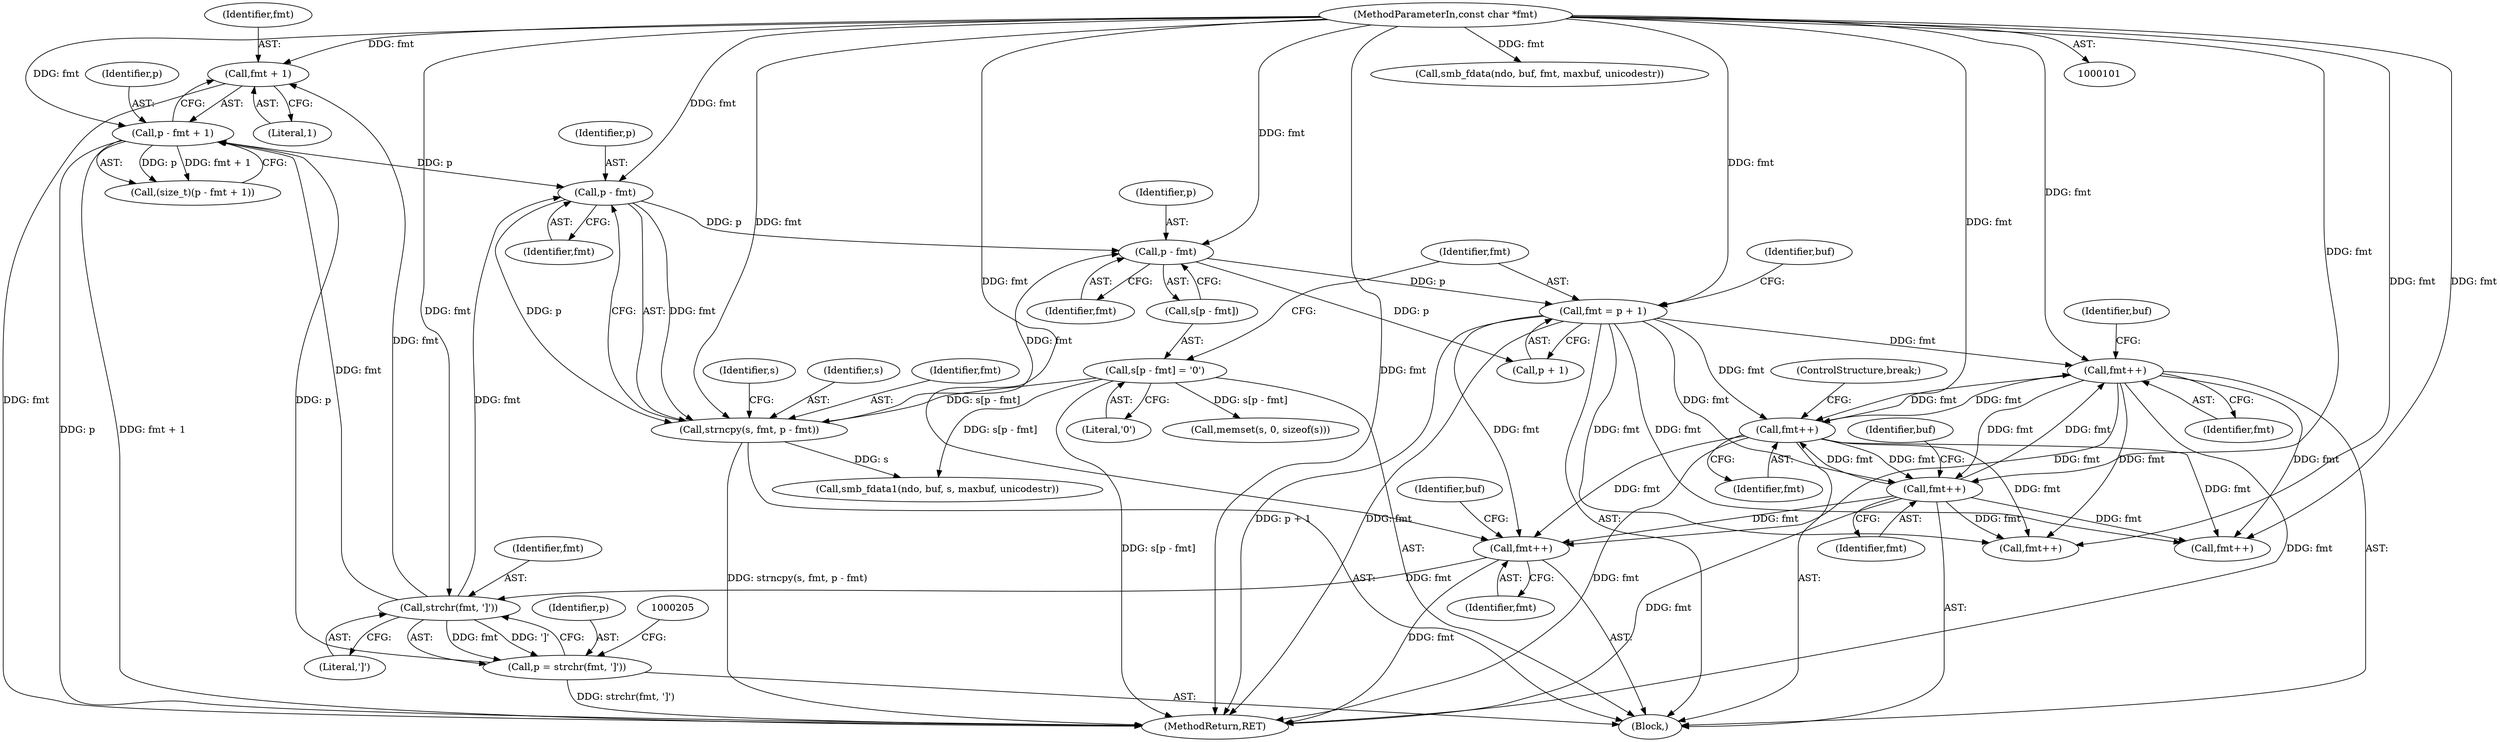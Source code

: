 digraph "0_tcpdump_24182d959f661327525a20d9a94c98a8ec016778@pointer" {
"1000208" [label="(Call,fmt + 1)"];
"1000199" [label="(Call,strchr(fmt, ']'))"];
"1000184" [label="(Call,fmt++)"];
"1000171" [label="(Call,fmt++)"];
"1000257" [label="(Call,fmt++)"];
"1000229" [label="(Call,fmt = p + 1)"];
"1000225" [label="(Call,p - fmt)"];
"1000219" [label="(Call,p - fmt)"];
"1000206" [label="(Call,p - fmt + 1)"];
"1000197" [label="(Call,p = strchr(fmt, ']'))"];
"1000104" [label="(MethodParameterIn,const char *fmt)"];
"1000216" [label="(Call,strncpy(s, fmt, p - fmt))"];
"1000222" [label="(Call,s[p - fmt] = '\0')"];
"1000161" [label="(Call,fmt++)"];
"1000222" [label="(Call,s[p - fmt] = '\0')"];
"1000231" [label="(Call,p + 1)"];
"1000162" [label="(Identifier,fmt)"];
"1000165" [label="(Identifier,buf)"];
"1000200" [label="(Identifier,fmt)"];
"1000104" [label="(MethodParameterIn,const char *fmt)"];
"1000259" [label="(ControlStructure,break;)"];
"1000185" [label="(Identifier,fmt)"];
"1000171" [label="(Call,fmt++)"];
"1000227" [label="(Identifier,fmt)"];
"1000226" [label="(Identifier,p)"];
"1000135" [label="(Call,smb_fdata(ndo, buf, fmt, maxbuf, unicodestr))"];
"1000229" [label="(Call,fmt = p + 1)"];
"1000235" [label="(Identifier,buf)"];
"1000198" [label="(Identifier,p)"];
"1000161" [label="(Call,fmt++)"];
"1000257" [label="(Call,fmt++)"];
"1000201" [label="(Literal,']')"];
"1000258" [label="(Identifier,fmt)"];
"1000174" [label="(Identifier,buf)"];
"1000123" [label="(Call,fmt++)"];
"1000178" [label="(Call,fmt++)"];
"1000224" [label="(Identifier,s)"];
"1000221" [label="(Identifier,fmt)"];
"1000121" [label="(Block,)"];
"1000192" [label="(Call,memset(s, 0, sizeof(s)))"];
"1000219" [label="(Call,p - fmt)"];
"1000217" [label="(Identifier,s)"];
"1000236" [label="(Call,smb_fdata1(ndo, buf, s, maxbuf, unicodestr))"];
"1000188" [label="(Identifier,buf)"];
"1000207" [label="(Identifier,p)"];
"1000220" [label="(Identifier,p)"];
"1000209" [label="(Identifier,fmt)"];
"1000218" [label="(Identifier,fmt)"];
"1000197" [label="(Call,p = strchr(fmt, ']'))"];
"1000199" [label="(Call,strchr(fmt, ']'))"];
"1000292" [label="(MethodReturn,RET)"];
"1000210" [label="(Literal,1)"];
"1000172" [label="(Identifier,fmt)"];
"1000208" [label="(Call,fmt + 1)"];
"1000184" [label="(Call,fmt++)"];
"1000216" [label="(Call,strncpy(s, fmt, p - fmt))"];
"1000225" [label="(Call,p - fmt)"];
"1000206" [label="(Call,p - fmt + 1)"];
"1000230" [label="(Identifier,fmt)"];
"1000204" [label="(Call,(size_t)(p - fmt + 1))"];
"1000223" [label="(Call,s[p - fmt])"];
"1000228" [label="(Literal,'\0')"];
"1000208" -> "1000206"  [label="AST: "];
"1000208" -> "1000210"  [label="CFG: "];
"1000209" -> "1000208"  [label="AST: "];
"1000210" -> "1000208"  [label="AST: "];
"1000206" -> "1000208"  [label="CFG: "];
"1000208" -> "1000292"  [label="DDG: fmt"];
"1000199" -> "1000208"  [label="DDG: fmt"];
"1000104" -> "1000208"  [label="DDG: fmt"];
"1000199" -> "1000197"  [label="AST: "];
"1000199" -> "1000201"  [label="CFG: "];
"1000200" -> "1000199"  [label="AST: "];
"1000201" -> "1000199"  [label="AST: "];
"1000197" -> "1000199"  [label="CFG: "];
"1000199" -> "1000197"  [label="DDG: fmt"];
"1000199" -> "1000197"  [label="DDG: ']'"];
"1000184" -> "1000199"  [label="DDG: fmt"];
"1000104" -> "1000199"  [label="DDG: fmt"];
"1000199" -> "1000206"  [label="DDG: fmt"];
"1000199" -> "1000219"  [label="DDG: fmt"];
"1000184" -> "1000121"  [label="AST: "];
"1000184" -> "1000185"  [label="CFG: "];
"1000185" -> "1000184"  [label="AST: "];
"1000188" -> "1000184"  [label="CFG: "];
"1000184" -> "1000292"  [label="DDG: fmt"];
"1000171" -> "1000184"  [label="DDG: fmt"];
"1000257" -> "1000184"  [label="DDG: fmt"];
"1000229" -> "1000184"  [label="DDG: fmt"];
"1000161" -> "1000184"  [label="DDG: fmt"];
"1000104" -> "1000184"  [label="DDG: fmt"];
"1000171" -> "1000121"  [label="AST: "];
"1000171" -> "1000172"  [label="CFG: "];
"1000172" -> "1000171"  [label="AST: "];
"1000174" -> "1000171"  [label="CFG: "];
"1000171" -> "1000292"  [label="DDG: fmt"];
"1000171" -> "1000123"  [label="DDG: fmt"];
"1000171" -> "1000161"  [label="DDG: fmt"];
"1000257" -> "1000171"  [label="DDG: fmt"];
"1000229" -> "1000171"  [label="DDG: fmt"];
"1000161" -> "1000171"  [label="DDG: fmt"];
"1000104" -> "1000171"  [label="DDG: fmt"];
"1000171" -> "1000178"  [label="DDG: fmt"];
"1000171" -> "1000257"  [label="DDG: fmt"];
"1000257" -> "1000121"  [label="AST: "];
"1000257" -> "1000258"  [label="CFG: "];
"1000258" -> "1000257"  [label="AST: "];
"1000259" -> "1000257"  [label="CFG: "];
"1000257" -> "1000292"  [label="DDG: fmt"];
"1000257" -> "1000123"  [label="DDG: fmt"];
"1000257" -> "1000161"  [label="DDG: fmt"];
"1000257" -> "1000178"  [label="DDG: fmt"];
"1000229" -> "1000257"  [label="DDG: fmt"];
"1000161" -> "1000257"  [label="DDG: fmt"];
"1000104" -> "1000257"  [label="DDG: fmt"];
"1000229" -> "1000121"  [label="AST: "];
"1000229" -> "1000231"  [label="CFG: "];
"1000230" -> "1000229"  [label="AST: "];
"1000231" -> "1000229"  [label="AST: "];
"1000235" -> "1000229"  [label="CFG: "];
"1000229" -> "1000292"  [label="DDG: p + 1"];
"1000229" -> "1000292"  [label="DDG: fmt"];
"1000229" -> "1000123"  [label="DDG: fmt"];
"1000229" -> "1000161"  [label="DDG: fmt"];
"1000229" -> "1000178"  [label="DDG: fmt"];
"1000225" -> "1000229"  [label="DDG: p"];
"1000104" -> "1000229"  [label="DDG: fmt"];
"1000225" -> "1000223"  [label="AST: "];
"1000225" -> "1000227"  [label="CFG: "];
"1000226" -> "1000225"  [label="AST: "];
"1000227" -> "1000225"  [label="AST: "];
"1000223" -> "1000225"  [label="CFG: "];
"1000219" -> "1000225"  [label="DDG: p"];
"1000216" -> "1000225"  [label="DDG: fmt"];
"1000104" -> "1000225"  [label="DDG: fmt"];
"1000225" -> "1000231"  [label="DDG: p"];
"1000219" -> "1000216"  [label="AST: "];
"1000219" -> "1000221"  [label="CFG: "];
"1000220" -> "1000219"  [label="AST: "];
"1000221" -> "1000219"  [label="AST: "];
"1000216" -> "1000219"  [label="CFG: "];
"1000219" -> "1000216"  [label="DDG: fmt"];
"1000219" -> "1000216"  [label="DDG: p"];
"1000206" -> "1000219"  [label="DDG: p"];
"1000104" -> "1000219"  [label="DDG: fmt"];
"1000206" -> "1000204"  [label="AST: "];
"1000207" -> "1000206"  [label="AST: "];
"1000204" -> "1000206"  [label="CFG: "];
"1000206" -> "1000292"  [label="DDG: fmt + 1"];
"1000206" -> "1000292"  [label="DDG: p"];
"1000206" -> "1000204"  [label="DDG: p"];
"1000206" -> "1000204"  [label="DDG: fmt + 1"];
"1000197" -> "1000206"  [label="DDG: p"];
"1000104" -> "1000206"  [label="DDG: fmt"];
"1000197" -> "1000121"  [label="AST: "];
"1000198" -> "1000197"  [label="AST: "];
"1000205" -> "1000197"  [label="CFG: "];
"1000197" -> "1000292"  [label="DDG: strchr(fmt, ']')"];
"1000104" -> "1000101"  [label="AST: "];
"1000104" -> "1000292"  [label="DDG: fmt"];
"1000104" -> "1000123"  [label="DDG: fmt"];
"1000104" -> "1000135"  [label="DDG: fmt"];
"1000104" -> "1000161"  [label="DDG: fmt"];
"1000104" -> "1000178"  [label="DDG: fmt"];
"1000104" -> "1000216"  [label="DDG: fmt"];
"1000216" -> "1000121"  [label="AST: "];
"1000217" -> "1000216"  [label="AST: "];
"1000218" -> "1000216"  [label="AST: "];
"1000224" -> "1000216"  [label="CFG: "];
"1000216" -> "1000292"  [label="DDG: strncpy(s, fmt, p - fmt)"];
"1000222" -> "1000216"  [label="DDG: s[p - fmt]"];
"1000216" -> "1000236"  [label="DDG: s"];
"1000222" -> "1000121"  [label="AST: "];
"1000222" -> "1000228"  [label="CFG: "];
"1000223" -> "1000222"  [label="AST: "];
"1000228" -> "1000222"  [label="AST: "];
"1000230" -> "1000222"  [label="CFG: "];
"1000222" -> "1000292"  [label="DDG: s[p - fmt]"];
"1000222" -> "1000192"  [label="DDG: s[p - fmt]"];
"1000222" -> "1000236"  [label="DDG: s[p - fmt]"];
"1000161" -> "1000121"  [label="AST: "];
"1000161" -> "1000162"  [label="CFG: "];
"1000162" -> "1000161"  [label="AST: "];
"1000165" -> "1000161"  [label="CFG: "];
"1000161" -> "1000292"  [label="DDG: fmt"];
"1000161" -> "1000123"  [label="DDG: fmt"];
"1000161" -> "1000178"  [label="DDG: fmt"];
}
